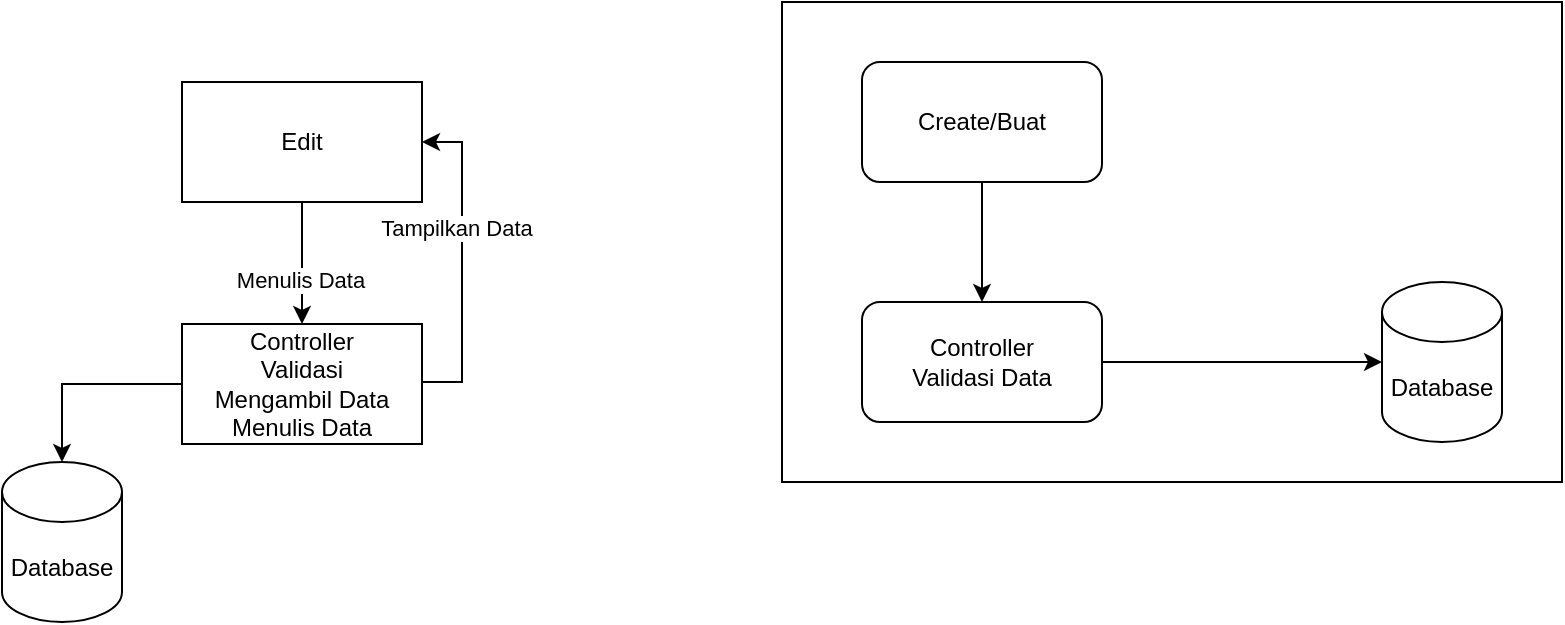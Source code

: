 <mxfile version="20.2.7" type="github">
  <diagram id="cLFzMHlZY-w-j3A8pgei" name="Page-1">
    <mxGraphModel dx="813" dy="454" grid="1" gridSize="10" guides="1" tooltips="1" connect="1" arrows="1" fold="1" page="1" pageScale="1" pageWidth="850" pageHeight="1100" math="0" shadow="0">
      <root>
        <mxCell id="0" />
        <mxCell id="1" parent="0" />
        <mxCell id="1fBW9ayHnFDUyYuJ9Qg0-11" value="" style="rounded=0;whiteSpace=wrap;html=1;" vertex="1" parent="1">
          <mxGeometry x="440" y="240" width="390" height="240" as="geometry" />
        </mxCell>
        <mxCell id="1fBW9ayHnFDUyYuJ9Qg0-7" style="edgeStyle=orthogonalEdgeStyle;rounded=0;orthogonalLoop=1;jettySize=auto;html=1;" edge="1" parent="1" source="1fBW9ayHnFDUyYuJ9Qg0-3" target="1fBW9ayHnFDUyYuJ9Qg0-6">
          <mxGeometry relative="1" as="geometry" />
        </mxCell>
        <mxCell id="1fBW9ayHnFDUyYuJ9Qg0-3" value="Create/Buat" style="rounded=1;whiteSpace=wrap;html=1;" vertex="1" parent="1">
          <mxGeometry x="480" y="270" width="120" height="60" as="geometry" />
        </mxCell>
        <mxCell id="1fBW9ayHnFDUyYuJ9Qg0-9" style="edgeStyle=orthogonalEdgeStyle;rounded=0;orthogonalLoop=1;jettySize=auto;html=1;" edge="1" parent="1" source="1fBW9ayHnFDUyYuJ9Qg0-6" target="1fBW9ayHnFDUyYuJ9Qg0-8">
          <mxGeometry relative="1" as="geometry" />
        </mxCell>
        <mxCell id="1fBW9ayHnFDUyYuJ9Qg0-6" value="Controller&lt;br&gt;Validasi Data" style="rounded=1;whiteSpace=wrap;html=1;" vertex="1" parent="1">
          <mxGeometry x="480" y="390" width="120" height="60" as="geometry" />
        </mxCell>
        <mxCell id="1fBW9ayHnFDUyYuJ9Qg0-8" value="Database" style="shape=cylinder3;whiteSpace=wrap;html=1;boundedLbl=1;backgroundOutline=1;size=15;" vertex="1" parent="1">
          <mxGeometry x="740" y="380" width="60" height="80" as="geometry" />
        </mxCell>
        <mxCell id="1fBW9ayHnFDUyYuJ9Qg0-13" style="edgeStyle=orthogonalEdgeStyle;rounded=0;orthogonalLoop=1;jettySize=auto;html=1;entryX=0.5;entryY=0;entryDx=0;entryDy=0;" edge="1" parent="1" source="1fBW9ayHnFDUyYuJ9Qg0-10" target="1fBW9ayHnFDUyYuJ9Qg0-14">
          <mxGeometry relative="1" as="geometry">
            <mxPoint x="220" y="390" as="targetPoint" />
            <Array as="points">
              <mxPoint x="200" y="370" />
              <mxPoint x="200" y="370" />
            </Array>
          </mxGeometry>
        </mxCell>
        <mxCell id="1fBW9ayHnFDUyYuJ9Qg0-18" value="Menulis Data" style="edgeLabel;html=1;align=center;verticalAlign=middle;resizable=0;points=[];" vertex="1" connectable="0" parent="1fBW9ayHnFDUyYuJ9Qg0-13">
          <mxGeometry x="0.265" y="-1" relative="1" as="geometry">
            <mxPoint as="offset" />
          </mxGeometry>
        </mxCell>
        <mxCell id="1fBW9ayHnFDUyYuJ9Qg0-10" value="Edit" style="rounded=0;whiteSpace=wrap;html=1;" vertex="1" parent="1">
          <mxGeometry x="140" y="280" width="120" height="60" as="geometry" />
        </mxCell>
        <mxCell id="1fBW9ayHnFDUyYuJ9Qg0-12" value="Database" style="shape=cylinder3;whiteSpace=wrap;html=1;boundedLbl=1;backgroundOutline=1;size=15;" vertex="1" parent="1">
          <mxGeometry x="50" y="470" width="60" height="80" as="geometry" />
        </mxCell>
        <mxCell id="1fBW9ayHnFDUyYuJ9Qg0-15" style="edgeStyle=orthogonalEdgeStyle;rounded=0;orthogonalLoop=1;jettySize=auto;html=1;" edge="1" parent="1" source="1fBW9ayHnFDUyYuJ9Qg0-14" target="1fBW9ayHnFDUyYuJ9Qg0-12">
          <mxGeometry relative="1" as="geometry" />
        </mxCell>
        <mxCell id="1fBW9ayHnFDUyYuJ9Qg0-16" style="edgeStyle=orthogonalEdgeStyle;rounded=0;orthogonalLoop=1;jettySize=auto;html=1;entryX=1;entryY=0.5;entryDx=0;entryDy=0;" edge="1" parent="1" source="1fBW9ayHnFDUyYuJ9Qg0-14" target="1fBW9ayHnFDUyYuJ9Qg0-10">
          <mxGeometry relative="1" as="geometry">
            <mxPoint x="330" y="310" as="targetPoint" />
            <Array as="points">
              <mxPoint x="280" y="430" />
              <mxPoint x="280" y="310" />
            </Array>
          </mxGeometry>
        </mxCell>
        <mxCell id="1fBW9ayHnFDUyYuJ9Qg0-17" value="Tampilkan Data" style="edgeLabel;html=1;align=center;verticalAlign=middle;resizable=0;points=[];" vertex="1" connectable="0" parent="1fBW9ayHnFDUyYuJ9Qg0-16">
          <mxGeometry x="0.214" y="3" relative="1" as="geometry">
            <mxPoint as="offset" />
          </mxGeometry>
        </mxCell>
        <mxCell id="1fBW9ayHnFDUyYuJ9Qg0-14" value="Controller&lt;br&gt;Validasi&lt;br&gt;Mengambil Data&lt;br&gt;Menulis Data" style="rounded=0;whiteSpace=wrap;html=1;" vertex="1" parent="1">
          <mxGeometry x="140" y="401" width="120" height="60" as="geometry" />
        </mxCell>
      </root>
    </mxGraphModel>
  </diagram>
</mxfile>
